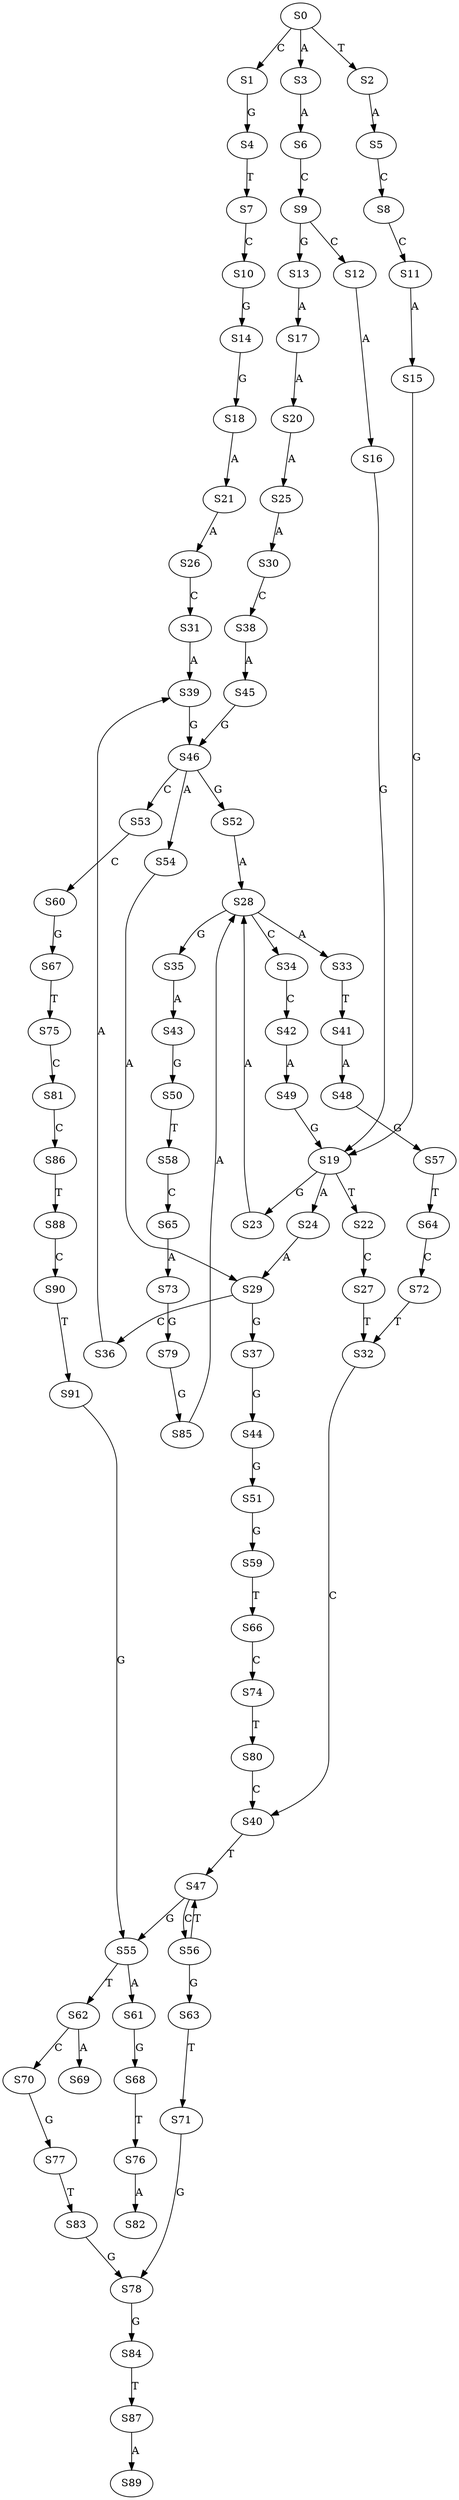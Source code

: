 strict digraph  {
	S0 -> S1 [ label = C ];
	S0 -> S2 [ label = T ];
	S0 -> S3 [ label = A ];
	S1 -> S4 [ label = G ];
	S2 -> S5 [ label = A ];
	S3 -> S6 [ label = A ];
	S4 -> S7 [ label = T ];
	S5 -> S8 [ label = C ];
	S6 -> S9 [ label = C ];
	S7 -> S10 [ label = C ];
	S8 -> S11 [ label = C ];
	S9 -> S12 [ label = C ];
	S9 -> S13 [ label = G ];
	S10 -> S14 [ label = G ];
	S11 -> S15 [ label = A ];
	S12 -> S16 [ label = A ];
	S13 -> S17 [ label = A ];
	S14 -> S18 [ label = G ];
	S15 -> S19 [ label = G ];
	S16 -> S19 [ label = G ];
	S17 -> S20 [ label = A ];
	S18 -> S21 [ label = A ];
	S19 -> S22 [ label = T ];
	S19 -> S23 [ label = G ];
	S19 -> S24 [ label = A ];
	S20 -> S25 [ label = A ];
	S21 -> S26 [ label = A ];
	S22 -> S27 [ label = C ];
	S23 -> S28 [ label = A ];
	S24 -> S29 [ label = A ];
	S25 -> S30 [ label = A ];
	S26 -> S31 [ label = C ];
	S27 -> S32 [ label = T ];
	S28 -> S33 [ label = A ];
	S28 -> S34 [ label = C ];
	S28 -> S35 [ label = G ];
	S29 -> S36 [ label = C ];
	S29 -> S37 [ label = G ];
	S30 -> S38 [ label = C ];
	S31 -> S39 [ label = A ];
	S32 -> S40 [ label = C ];
	S33 -> S41 [ label = T ];
	S34 -> S42 [ label = C ];
	S35 -> S43 [ label = A ];
	S36 -> S39 [ label = A ];
	S37 -> S44 [ label = G ];
	S38 -> S45 [ label = A ];
	S39 -> S46 [ label = G ];
	S40 -> S47 [ label = T ];
	S41 -> S48 [ label = A ];
	S42 -> S49 [ label = A ];
	S43 -> S50 [ label = G ];
	S44 -> S51 [ label = G ];
	S45 -> S46 [ label = G ];
	S46 -> S52 [ label = G ];
	S46 -> S53 [ label = C ];
	S46 -> S54 [ label = A ];
	S47 -> S55 [ label = G ];
	S47 -> S56 [ label = C ];
	S48 -> S57 [ label = G ];
	S49 -> S19 [ label = G ];
	S50 -> S58 [ label = T ];
	S51 -> S59 [ label = G ];
	S52 -> S28 [ label = A ];
	S53 -> S60 [ label = C ];
	S54 -> S29 [ label = A ];
	S55 -> S61 [ label = A ];
	S55 -> S62 [ label = T ];
	S56 -> S47 [ label = T ];
	S56 -> S63 [ label = G ];
	S57 -> S64 [ label = T ];
	S58 -> S65 [ label = C ];
	S59 -> S66 [ label = T ];
	S60 -> S67 [ label = G ];
	S61 -> S68 [ label = G ];
	S62 -> S69 [ label = A ];
	S62 -> S70 [ label = C ];
	S63 -> S71 [ label = T ];
	S64 -> S72 [ label = C ];
	S65 -> S73 [ label = A ];
	S66 -> S74 [ label = C ];
	S67 -> S75 [ label = T ];
	S68 -> S76 [ label = T ];
	S70 -> S77 [ label = G ];
	S71 -> S78 [ label = G ];
	S72 -> S32 [ label = T ];
	S73 -> S79 [ label = G ];
	S74 -> S80 [ label = T ];
	S75 -> S81 [ label = C ];
	S76 -> S82 [ label = A ];
	S77 -> S83 [ label = T ];
	S78 -> S84 [ label = G ];
	S79 -> S85 [ label = G ];
	S80 -> S40 [ label = C ];
	S81 -> S86 [ label = C ];
	S83 -> S78 [ label = G ];
	S84 -> S87 [ label = T ];
	S85 -> S28 [ label = A ];
	S86 -> S88 [ label = T ];
	S87 -> S89 [ label = A ];
	S88 -> S90 [ label = C ];
	S90 -> S91 [ label = T ];
	S91 -> S55 [ label = G ];
}
